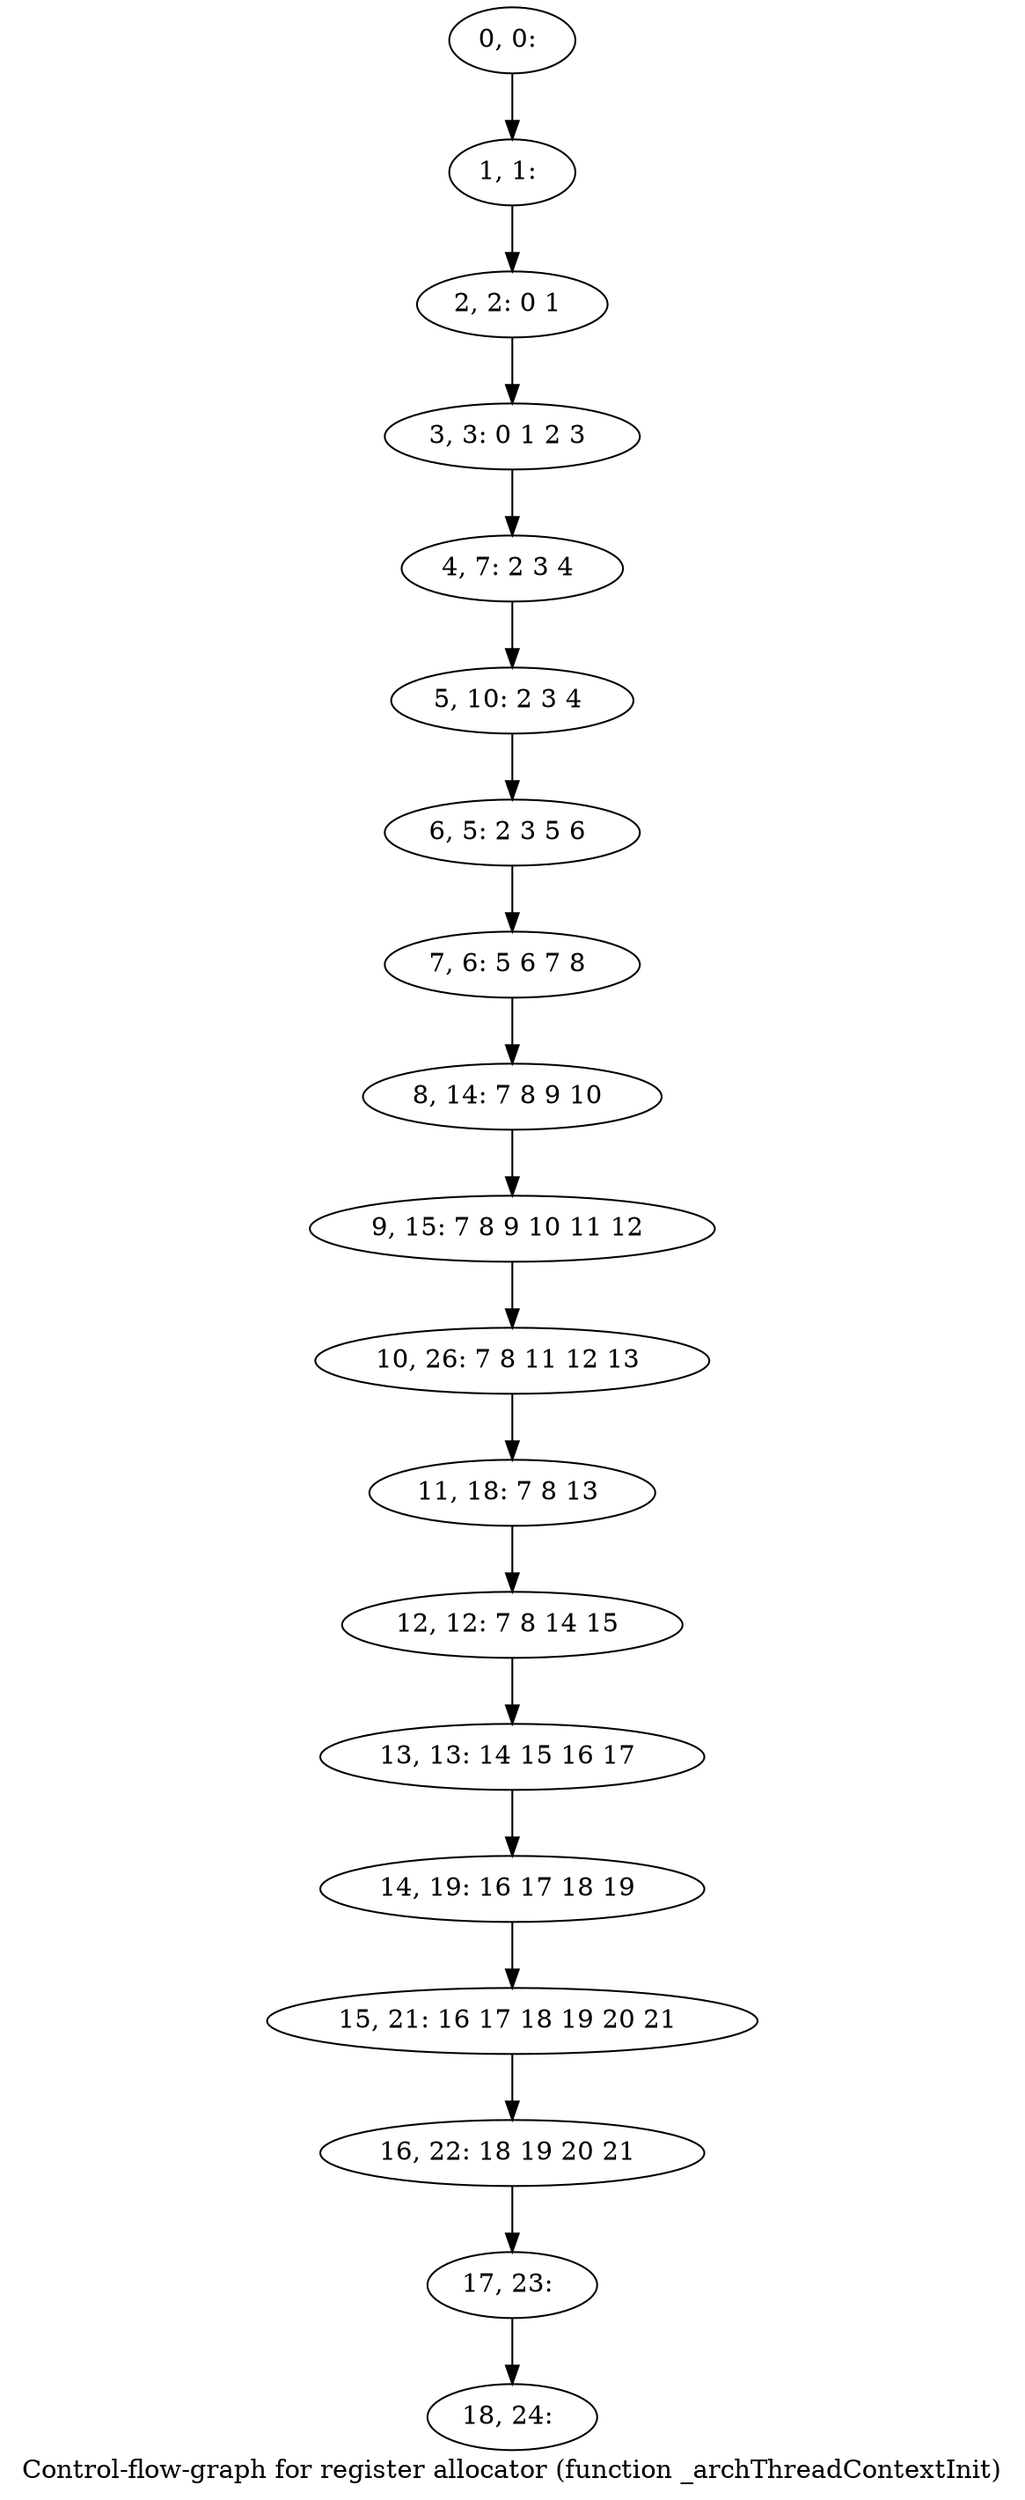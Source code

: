 digraph G {
graph [label="Control-flow-graph for register allocator (function _archThreadContextInit)"]
0[label="0, 0: "];
1[label="1, 1: "];
2[label="2, 2: 0 1 "];
3[label="3, 3: 0 1 2 3 "];
4[label="4, 7: 2 3 4 "];
5[label="5, 10: 2 3 4 "];
6[label="6, 5: 2 3 5 6 "];
7[label="7, 6: 5 6 7 8 "];
8[label="8, 14: 7 8 9 10 "];
9[label="9, 15: 7 8 9 10 11 12 "];
10[label="10, 26: 7 8 11 12 13 "];
11[label="11, 18: 7 8 13 "];
12[label="12, 12: 7 8 14 15 "];
13[label="13, 13: 14 15 16 17 "];
14[label="14, 19: 16 17 18 19 "];
15[label="15, 21: 16 17 18 19 20 21 "];
16[label="16, 22: 18 19 20 21 "];
17[label="17, 23: "];
18[label="18, 24: "];
0->1 ;
1->2 ;
2->3 ;
3->4 ;
4->5 ;
5->6 ;
6->7 ;
7->8 ;
8->9 ;
9->10 ;
10->11 ;
11->12 ;
12->13 ;
13->14 ;
14->15 ;
15->16 ;
16->17 ;
17->18 ;
}
